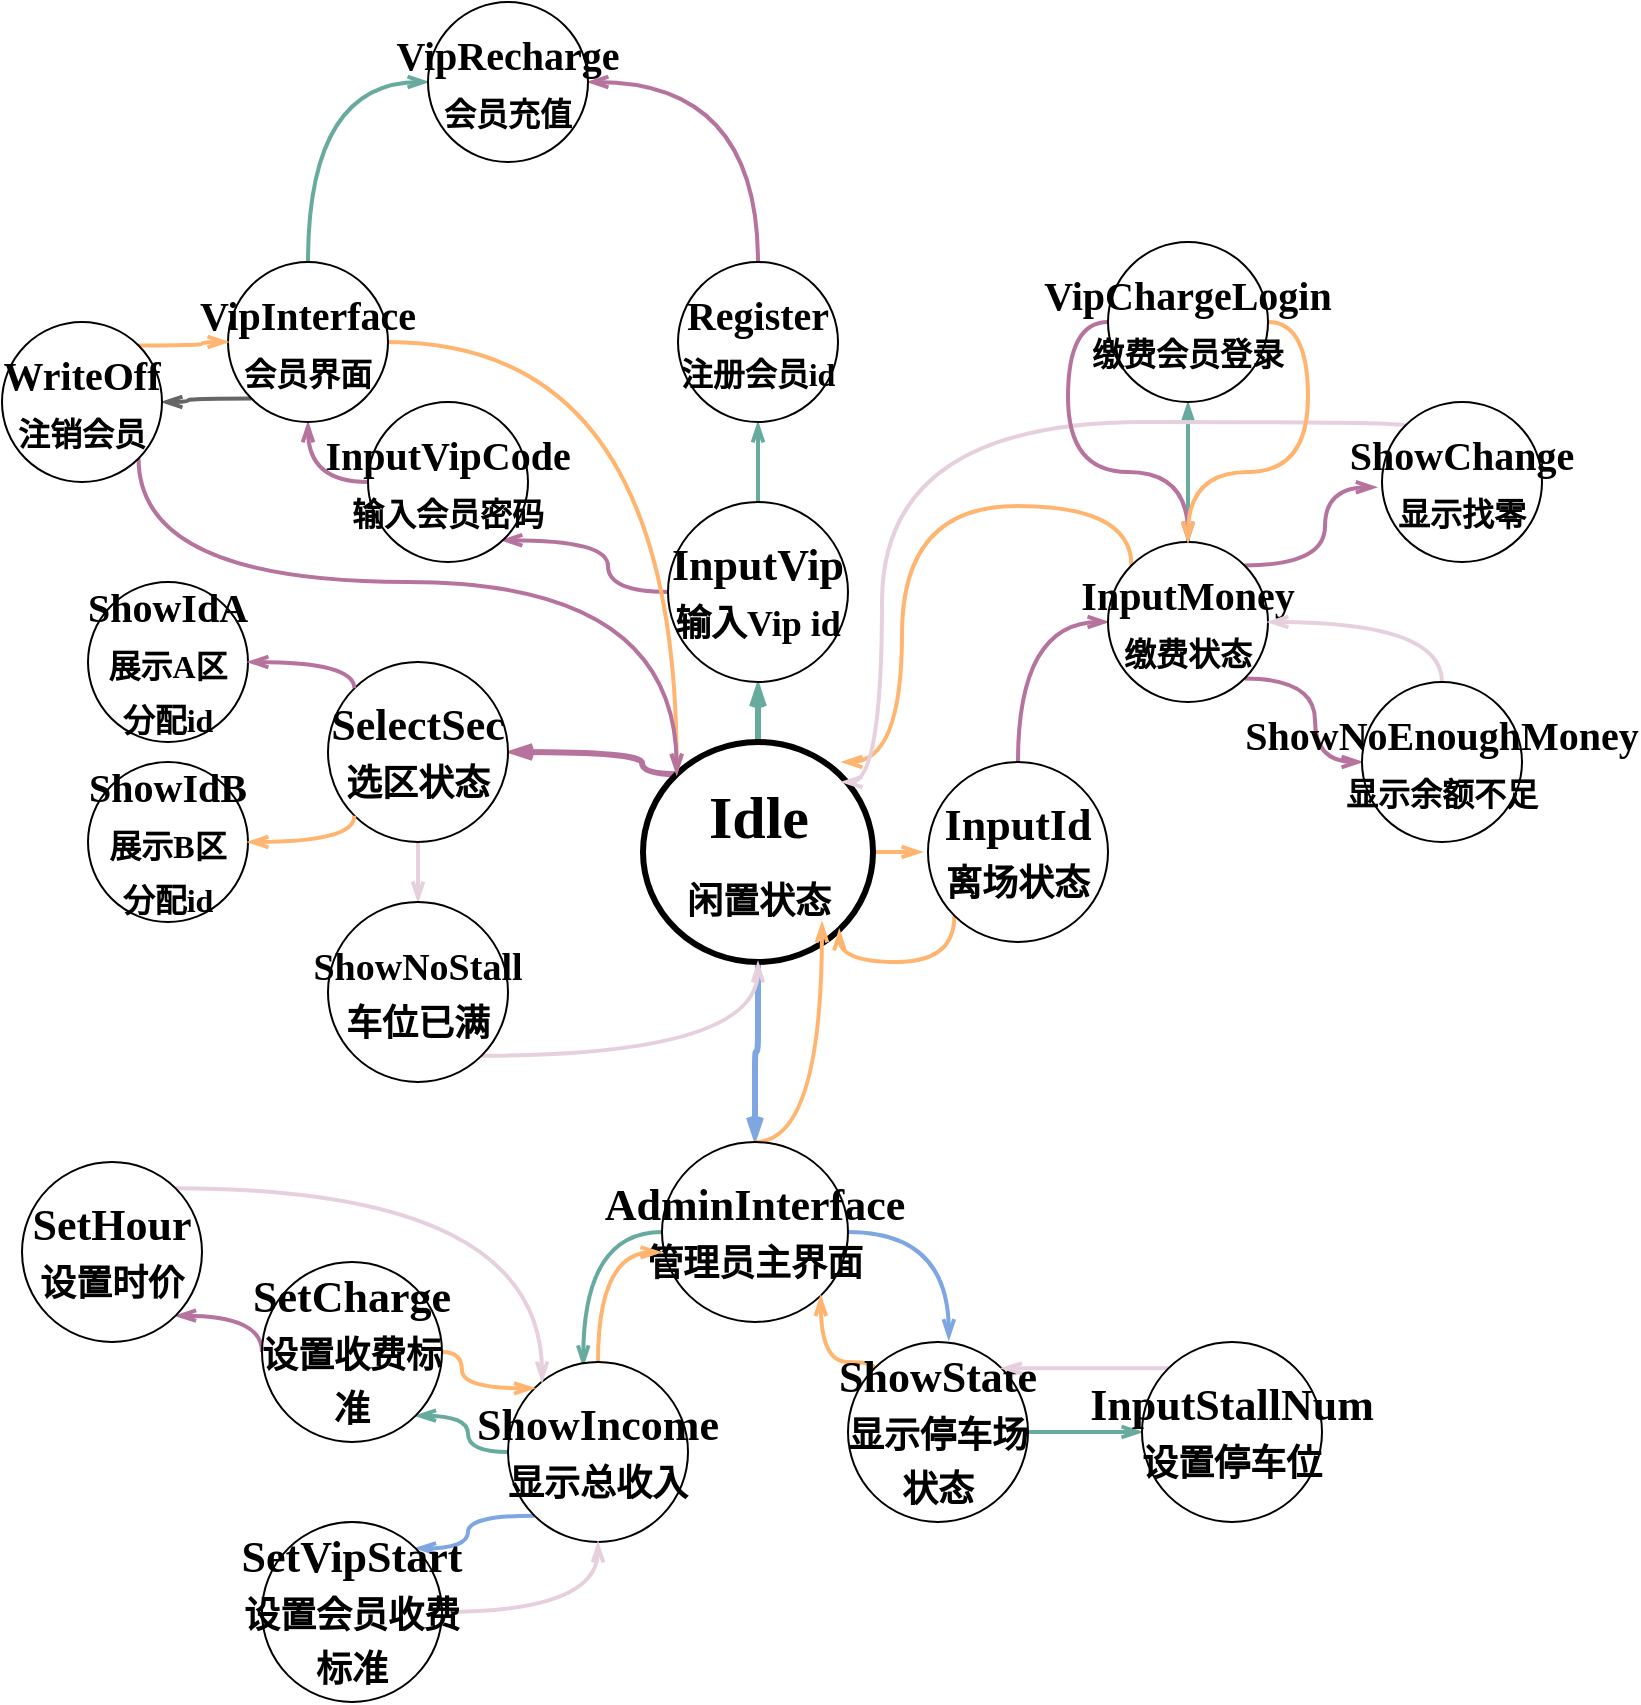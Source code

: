 <mxfile version="15.8.7" type="device"><diagram id="J3SOKHLj8s4Sctu53qfo" name="Page-1"><mxGraphModel dx="946" dy="672" grid="1" gridSize="10" guides="1" tooltips="1" connect="1" arrows="1" fold="1" page="1" pageScale="1" pageWidth="850" pageHeight="1100" math="0" shadow="0"><root><mxCell id="0"/><mxCell id="1" parent="0"/><mxCell id="AlDYD5h6avpdt_IBme0L-12" style="edgeStyle=orthogonalEdgeStyle;orthogonalLoop=1;jettySize=auto;html=1;exitX=0;exitY=0;exitDx=0;exitDy=0;entryX=1;entryY=0.5;entryDx=0;entryDy=0;fontFamily=Times New Roman;fontSize=18;fontColor=#000000;strokeColor=#B5739D;strokeWidth=3;endArrow=openThin;endFill=0;curved=1;" parent="1" source="AlDYD5h6avpdt_IBme0L-1" target="AlDYD5h6avpdt_IBme0L-2" edge="1"><mxGeometry relative="1" as="geometry"><Array as="points"><mxPoint x="480" y="465"/></Array></mxGeometry></mxCell><mxCell id="AlDYD5h6avpdt_IBme0L-23" style="edgeStyle=orthogonalEdgeStyle;rounded=1;orthogonalLoop=1;jettySize=auto;html=1;exitX=0.5;exitY=0;exitDx=0;exitDy=0;entryX=0.5;entryY=1;entryDx=0;entryDy=0;fontFamily=Times New Roman;fontSize=10;fontColor=#000000;endArrow=openThin;endFill=0;strokeColor=#67AB9F;strokeWidth=3;" parent="1" source="AlDYD5h6avpdt_IBme0L-1" target="AlDYD5h6avpdt_IBme0L-22" edge="1"><mxGeometry relative="1" as="geometry"/></mxCell><mxCell id="AlDYD5h6avpdt_IBme0L-25" style="edgeStyle=orthogonalEdgeStyle;rounded=1;orthogonalLoop=1;jettySize=auto;html=1;exitX=0.5;exitY=1;exitDx=0;exitDy=0;entryX=0.5;entryY=0;entryDx=0;entryDy=0;fontFamily=Times New Roman;fontSize=10;fontColor=#000000;endArrow=openThin;endFill=0;strokeColor=#7EA6E0;strokeWidth=3;" parent="1" source="AlDYD5h6avpdt_IBme0L-1" target="AlDYD5h6avpdt_IBme0L-24" edge="1"><mxGeometry relative="1" as="geometry"/></mxCell><mxCell id="AlDYD5h6avpdt_IBme0L-90" style="edgeStyle=orthogonalEdgeStyle;curved=1;orthogonalLoop=1;jettySize=auto;html=1;exitX=1;exitY=0.5;exitDx=0;exitDy=0;shadow=0;fontFamily=Times New Roman;fontSize=9;fontColor=#000000;endArrow=openThin;endFill=0;strokeColor=#FFB570;strokeWidth=2;" parent="1" source="AlDYD5h6avpdt_IBme0L-1" edge="1"><mxGeometry relative="1" as="geometry"><mxPoint x="620" y="515.143" as="targetPoint"/></mxGeometry></mxCell><mxCell id="AlDYD5h6avpdt_IBme0L-1" value="&lt;h3&gt;&lt;b&gt;&lt;font style=&quot;font-size: 30px&quot; face=&quot;Times New Roman&quot;&gt;Idle&lt;/font&gt;&lt;/b&gt;&lt;/h3&gt;&lt;h3&gt;&lt;b style=&quot;font-family: &amp;#34;times new roman&amp;#34;&quot;&gt;&lt;font style=&quot;font-size: 18px&quot;&gt;闲置状态&lt;/font&gt;&lt;/b&gt;&lt;/h3&gt;" style="ellipse;whiteSpace=wrap;html=1;strokeWidth=3;" parent="1" vertex="1"><mxGeometry x="480.5" y="460" width="115" height="110" as="geometry"/></mxCell><mxCell id="AlDYD5h6avpdt_IBme0L-34" style="edgeStyle=orthogonalEdgeStyle;rounded=1;orthogonalLoop=1;jettySize=auto;html=1;exitX=0.5;exitY=1;exitDx=0;exitDy=0;entryX=0.5;entryY=0;entryDx=0;entryDy=0;fontFamily=Times New Roman;fontSize=15;fontColor=#000000;endArrow=openThin;endFill=0;strokeColor=#E6D0DE;strokeWidth=2;" parent="1" source="AlDYD5h6avpdt_IBme0L-2" target="AlDYD5h6avpdt_IBme0L-15" edge="1"><mxGeometry relative="1" as="geometry"/></mxCell><mxCell id="AlDYD5h6avpdt_IBme0L-2" value="&lt;b&gt;&lt;font&gt;&lt;font style=&quot;font-size: 22px&quot;&gt;SelectSec&lt;/font&gt;&lt;br&gt;&lt;font style=&quot;font-size: 18px&quot;&gt;选区状态&lt;/font&gt;&lt;br&gt;&lt;/font&gt;&lt;/b&gt;" style="ellipse;whiteSpace=wrap;html=1;fontFamily=Times New Roman;fontSize=23;strokeWidth=1;" parent="1" vertex="1"><mxGeometry x="323" y="420" width="90" height="90" as="geometry"/></mxCell><mxCell id="AlDYD5h6avpdt_IBme0L-42" style="edgeStyle=orthogonalEdgeStyle;curved=1;rounded=1;orthogonalLoop=1;jettySize=auto;html=1;exitX=1;exitY=1;exitDx=0;exitDy=0;entryX=0.5;entryY=1;entryDx=0;entryDy=0;shadow=0;fontFamily=Times New Roman;fontSize=15;fontColor=#000000;endArrow=openThin;endFill=0;strokeColor=#E6D0DE;strokeWidth=2;" parent="1" source="AlDYD5h6avpdt_IBme0L-15" target="AlDYD5h6avpdt_IBme0L-1" edge="1"><mxGeometry relative="1" as="geometry"/></mxCell><mxCell id="AlDYD5h6avpdt_IBme0L-15" value="&lt;b&gt;&lt;font&gt;&lt;font style=&quot;font-size: 19px&quot;&gt;ShowNoStall&lt;/font&gt;&lt;br&gt;&lt;span style=&quot;font-size: 18px&quot;&gt;车位已满&lt;/span&gt;&lt;br&gt;&lt;/font&gt;&lt;/b&gt;" style="ellipse;whiteSpace=wrap;html=1;fontFamily=Times New Roman;fontSize=23;strokeWidth=1;" parent="1" vertex="1"><mxGeometry x="323" y="540" width="90" height="90" as="geometry"/></mxCell><mxCell id="AlDYD5h6avpdt_IBme0L-85" style="edgeStyle=orthogonalEdgeStyle;curved=1;orthogonalLoop=1;jettySize=auto;html=1;exitX=0.5;exitY=0;exitDx=0;exitDy=0;entryX=0;entryY=0.5;entryDx=0;entryDy=0;shadow=0;fontFamily=Times New Roman;fontSize=9;fontColor=#000000;endArrow=openThin;endFill=0;strokeColor=#B5739D;strokeWidth=2;" parent="1" source="AlDYD5h6avpdt_IBme0L-19" target="AlDYD5h6avpdt_IBme0L-84" edge="1"><mxGeometry relative="1" as="geometry"/></mxCell><mxCell id="AlDYD5h6avpdt_IBme0L-93" style="edgeStyle=orthogonalEdgeStyle;curved=1;orthogonalLoop=1;jettySize=auto;html=1;exitX=0;exitY=1;exitDx=0;exitDy=0;entryX=1;entryY=1;entryDx=0;entryDy=0;shadow=0;fontFamily=Times New Roman;fontSize=9;fontColor=#000000;endArrow=openThin;endFill=0;strokeColor=#FFB570;strokeWidth=2;" parent="1" source="AlDYD5h6avpdt_IBme0L-19" target="AlDYD5h6avpdt_IBme0L-1" edge="1"><mxGeometry relative="1" as="geometry"><Array as="points"><mxPoint x="636" y="570"/><mxPoint x="579" y="570"/></Array></mxGeometry></mxCell><mxCell id="AlDYD5h6avpdt_IBme0L-19" value="&lt;b&gt;&lt;font&gt;&lt;span style=&quot;font-size: 22px&quot;&gt;InputId&lt;/span&gt;&lt;br&gt;&lt;font style=&quot;font-size: 18px&quot;&gt;离场状态&lt;/font&gt;&lt;br&gt;&lt;/font&gt;&lt;/b&gt;" style="ellipse;whiteSpace=wrap;html=1;fontFamily=Times New Roman;fontSize=23;strokeWidth=1;" parent="1" vertex="1"><mxGeometry x="623" y="470" width="90" height="90" as="geometry"/></mxCell><mxCell id="AlDYD5h6avpdt_IBme0L-50" style="edgeStyle=orthogonalEdgeStyle;curved=1;rounded=1;orthogonalLoop=1;jettySize=auto;html=1;entryX=0.837;entryY=0.864;entryDx=0;entryDy=0;entryPerimeter=0;shadow=0;fontFamily=Times New Roman;fontSize=9;fontColor=#000000;endArrow=openThin;endFill=0;strokeColor=#B5739D;strokeWidth=2;" parent="1" source="AlDYD5h6avpdt_IBme0L-22" target="AlDYD5h6avpdt_IBme0L-43" edge="1"><mxGeometry relative="1" as="geometry"><Array as="points"><mxPoint x="463" y="385"/><mxPoint x="463" y="359"/></Array></mxGeometry></mxCell><mxCell id="AlDYD5h6avpdt_IBme0L-53" style="edgeStyle=orthogonalEdgeStyle;curved=1;rounded=1;orthogonalLoop=1;jettySize=auto;html=1;exitX=0.5;exitY=0;exitDx=0;exitDy=0;entryX=0.5;entryY=1;entryDx=0;entryDy=0;shadow=0;fontFamily=Times New Roman;fontSize=9;fontColor=#000000;endArrow=openThin;endFill=0;strokeColor=#67AB9F;strokeWidth=2;" parent="1" source="AlDYD5h6avpdt_IBme0L-22" target="AlDYD5h6avpdt_IBme0L-52" edge="1"><mxGeometry relative="1" as="geometry"/></mxCell><mxCell id="AlDYD5h6avpdt_IBme0L-22" value="&lt;b&gt;&lt;font&gt;&lt;span style=&quot;font-size: 22px&quot;&gt;InputVip&lt;/span&gt;&lt;br&gt;&lt;span style=&quot;font-size: 18px&quot;&gt;输入Vip id&lt;/span&gt;&lt;br&gt;&lt;/font&gt;&lt;/b&gt;" style="ellipse;whiteSpace=wrap;html=1;fontFamily=Times New Roman;fontSize=23;strokeWidth=1;" parent="1" vertex="1"><mxGeometry x="493" y="340" width="90" height="90" as="geometry"/></mxCell><mxCell id="AlDYD5h6avpdt_IBme0L-122" style="edgeStyle=orthogonalEdgeStyle;curved=1;orthogonalLoop=1;jettySize=auto;html=1;exitX=0.5;exitY=0;exitDx=0;exitDy=0;shadow=0;fontFamily=Times New Roman;fontSize=7;fontColor=#000000;endArrow=openThin;endFill=0;strokeColor=#FFB570;strokeWidth=2;" parent="1" source="AlDYD5h6avpdt_IBme0L-24" edge="1"><mxGeometry relative="1" as="geometry"><mxPoint x="570" y="550" as="targetPoint"/><Array as="points"><mxPoint x="570" y="660"/></Array></mxGeometry></mxCell><mxCell id="AlDYD5h6avpdt_IBme0L-126" style="edgeStyle=orthogonalEdgeStyle;curved=1;orthogonalLoop=1;jettySize=auto;html=1;exitX=0;exitY=0.5;exitDx=0;exitDy=0;entryX=0.418;entryY=0.022;entryDx=0;entryDy=0;entryPerimeter=0;shadow=0;fontFamily=Times New Roman;fontSize=7;fontColor=#000000;endArrow=openThin;endFill=0;strokeColor=#67AB9F;strokeWidth=2;" parent="1" source="AlDYD5h6avpdt_IBme0L-24" target="AlDYD5h6avpdt_IBme0L-123" edge="1"><mxGeometry relative="1" as="geometry"/></mxCell><mxCell id="AlDYD5h6avpdt_IBme0L-127" style="edgeStyle=orthogonalEdgeStyle;curved=1;orthogonalLoop=1;jettySize=auto;html=1;exitX=1;exitY=0.5;exitDx=0;exitDy=0;entryX=0.56;entryY=-0.013;entryDx=0;entryDy=0;entryPerimeter=0;shadow=0;fontFamily=Times New Roman;fontSize=7;fontColor=#000000;endArrow=openThin;endFill=0;strokeColor=#7EA6E0;strokeWidth=2;" parent="1" source="AlDYD5h6avpdt_IBme0L-24" target="AlDYD5h6avpdt_IBme0L-124" edge="1"><mxGeometry relative="1" as="geometry"/></mxCell><mxCell id="AlDYD5h6avpdt_IBme0L-24" value="&lt;b&gt;&lt;font&gt;&lt;span style=&quot;font-size: 22px&quot;&gt;AdminInterface&lt;/span&gt;&lt;br&gt;&lt;span style=&quot;font-size: 18px&quot;&gt;管理员主界面&lt;/span&gt;&lt;br&gt;&lt;/font&gt;&lt;/b&gt;" style="ellipse;whiteSpace=wrap;html=1;fontFamily=Times New Roman;fontSize=23;strokeWidth=1;" parent="1" vertex="1"><mxGeometry x="490" y="660" width="93" height="90" as="geometry"/></mxCell><mxCell id="AlDYD5h6avpdt_IBme0L-55" style="edgeStyle=orthogonalEdgeStyle;curved=1;rounded=1;orthogonalLoop=1;jettySize=auto;html=1;exitX=0;exitY=0.5;exitDx=0;exitDy=0;shadow=0;fontFamily=Times New Roman;fontSize=9;fontColor=#000000;endArrow=openThin;endFill=0;strokeColor=#B5739D;strokeWidth=2;" parent="1" source="AlDYD5h6avpdt_IBme0L-43" target="AlDYD5h6avpdt_IBme0L-54" edge="1"><mxGeometry relative="1" as="geometry"/></mxCell><mxCell id="AlDYD5h6avpdt_IBme0L-43" value="&lt;b&gt;&lt;font style=&quot;line-height: 0.7&quot;&gt;&lt;span style=&quot;font-size: 20px&quot;&gt;InputVipCode&lt;/span&gt;&lt;br&gt;&lt;span style=&quot;font-size: 16px&quot;&gt;输入会员密码&lt;/span&gt;&lt;br&gt;&lt;/font&gt;&lt;/b&gt;" style="ellipse;whiteSpace=wrap;html=1;fontFamily=Times New Roman;fontSize=23;strokeWidth=1;" parent="1" vertex="1"><mxGeometry x="343" y="290" width="80" height="80" as="geometry"/></mxCell><mxCell id="AlDYD5h6avpdt_IBme0L-63" style="edgeStyle=orthogonalEdgeStyle;curved=1;rounded=1;orthogonalLoop=1;jettySize=auto;html=1;exitX=0.5;exitY=0;exitDx=0;exitDy=0;entryX=1;entryY=0.5;entryDx=0;entryDy=0;shadow=0;fontFamily=Times New Roman;fontSize=9;fontColor=#000000;endArrow=openThin;endFill=0;strokeColor=#B5739D;strokeWidth=2;" parent="1" source="AlDYD5h6avpdt_IBme0L-52" target="AlDYD5h6avpdt_IBme0L-65" edge="1"><mxGeometry relative="1" as="geometry"><mxPoint x="538" y="200" as="targetPoint"/></mxGeometry></mxCell><mxCell id="AlDYD5h6avpdt_IBme0L-52" value="&lt;b&gt;&lt;font style=&quot;line-height: 0.7&quot;&gt;&lt;span style=&quot;font-size: 20px&quot;&gt;Register&lt;/span&gt;&lt;br&gt;&lt;span style=&quot;font-size: 16px&quot;&gt;注册会员id&lt;/span&gt;&lt;br&gt;&lt;/font&gt;&lt;/b&gt;" style="ellipse;whiteSpace=wrap;html=1;fontFamily=Times New Roman;fontSize=23;strokeWidth=1;" parent="1" vertex="1"><mxGeometry x="498" y="220" width="80" height="80" as="geometry"/></mxCell><mxCell id="AlDYD5h6avpdt_IBme0L-69" style="edgeStyle=orthogonalEdgeStyle;curved=1;orthogonalLoop=1;jettySize=auto;html=1;exitX=1;exitY=0.5;exitDx=0;exitDy=0;shadow=0;fontFamily=Times New Roman;fontSize=9;fontColor=#000000;endArrow=openThin;endFill=0;strokeColor=#FFB570;strokeWidth=2;entryX=0;entryY=0;entryDx=0;entryDy=0;" parent="1" source="AlDYD5h6avpdt_IBme0L-54" target="AlDYD5h6avpdt_IBme0L-1" edge="1"><mxGeometry relative="1" as="geometry"><mxPoint x="493" y="460" as="targetPoint"/><Array as="points"><mxPoint x="498" y="260"/></Array></mxGeometry></mxCell><mxCell id="AlDYD5h6avpdt_IBme0L-70" style="edgeStyle=orthogonalEdgeStyle;curved=1;orthogonalLoop=1;jettySize=auto;html=1;exitX=0.5;exitY=0;exitDx=0;exitDy=0;entryX=0;entryY=0.5;entryDx=0;entryDy=0;shadow=0;fontFamily=Times New Roman;fontSize=9;fontColor=#000000;endArrow=openThin;endFill=0;strokeColor=#67AB9F;strokeWidth=2;" parent="1" source="AlDYD5h6avpdt_IBme0L-54" target="AlDYD5h6avpdt_IBme0L-65" edge="1"><mxGeometry relative="1" as="geometry"/></mxCell><mxCell id="AlDYD5h6avpdt_IBme0L-74" style="edgeStyle=orthogonalEdgeStyle;curved=1;orthogonalLoop=1;jettySize=auto;html=1;exitX=0;exitY=1;exitDx=0;exitDy=0;shadow=0;fontFamily=Times New Roman;fontSize=9;fontColor=#000000;endArrow=openThin;endFill=0;strokeColor=#666666;strokeWidth=2;" parent="1" source="AlDYD5h6avpdt_IBme0L-54" target="AlDYD5h6avpdt_IBme0L-73" edge="1"><mxGeometry relative="1" as="geometry"/></mxCell><mxCell id="AlDYD5h6avpdt_IBme0L-54" value="&lt;b&gt;&lt;font style=&quot;line-height: 0.7&quot;&gt;&lt;span style=&quot;font-size: 20px&quot;&gt;VipInterface&lt;/span&gt;&lt;br&gt;&lt;span style=&quot;font-size: 16px&quot;&gt;会员界面&lt;/span&gt;&lt;br&gt;&lt;/font&gt;&lt;/b&gt;" style="ellipse;whiteSpace=wrap;html=1;fontFamily=Times New Roman;fontSize=23;strokeWidth=1;" parent="1" vertex="1"><mxGeometry x="273" y="220" width="80" height="80" as="geometry"/></mxCell><mxCell id="AlDYD5h6avpdt_IBme0L-65" value="&lt;b&gt;&lt;font style=&quot;line-height: 0.7&quot;&gt;&lt;span style=&quot;font-size: 20px&quot;&gt;VipRecharge&lt;/span&gt;&lt;br&gt;&lt;span style=&quot;font-size: 16px&quot;&gt;会员充值&lt;/span&gt;&lt;br&gt;&lt;/font&gt;&lt;/b&gt;" style="ellipse;whiteSpace=wrap;html=1;fontFamily=Times New Roman;fontSize=23;strokeWidth=1;" parent="1" vertex="1"><mxGeometry x="373" y="90" width="80" height="80" as="geometry"/></mxCell><mxCell id="AlDYD5h6avpdt_IBme0L-76" style="edgeStyle=orthogonalEdgeStyle;curved=1;orthogonalLoop=1;jettySize=auto;html=1;exitX=1;exitY=1;exitDx=0;exitDy=0;entryX=0;entryY=0;entryDx=0;entryDy=0;shadow=0;fontFamily=Times New Roman;fontSize=9;fontColor=#000000;endArrow=openThin;endFill=0;strokeColor=#B5739D;strokeWidth=2;" parent="1" source="AlDYD5h6avpdt_IBme0L-73" target="AlDYD5h6avpdt_IBme0L-1" edge="1"><mxGeometry relative="1" as="geometry"><Array as="points"><mxPoint x="228" y="380"/><mxPoint x="497" y="380"/></Array></mxGeometry></mxCell><mxCell id="AlDYD5h6avpdt_IBme0L-77" style="edgeStyle=orthogonalEdgeStyle;curved=1;orthogonalLoop=1;jettySize=auto;html=1;exitX=1;exitY=0;exitDx=0;exitDy=0;entryX=0;entryY=0.5;entryDx=0;entryDy=0;shadow=0;fontFamily=Times New Roman;fontSize=9;fontColor=#000000;endArrow=openThin;endFill=0;strokeColor=#FFB570;strokeWidth=2;" parent="1" source="AlDYD5h6avpdt_IBme0L-73" target="AlDYD5h6avpdt_IBme0L-54" edge="1"><mxGeometry relative="1" as="geometry"/></mxCell><mxCell id="AlDYD5h6avpdt_IBme0L-73" value="&lt;b&gt;&lt;font style=&quot;line-height: 0.7&quot;&gt;&lt;span style=&quot;font-size: 20px&quot;&gt;WriteOff&lt;/span&gt;&lt;br&gt;&lt;span style=&quot;font-size: 16px&quot;&gt;注销会员&lt;/span&gt;&lt;br&gt;&lt;/font&gt;&lt;/b&gt;" style="ellipse;whiteSpace=wrap;html=1;fontFamily=Times New Roman;fontSize=23;strokeWidth=1;" parent="1" vertex="1"><mxGeometry x="160" y="250" width="80" height="80" as="geometry"/></mxCell><mxCell id="AlDYD5h6avpdt_IBme0L-99" style="edgeStyle=orthogonalEdgeStyle;curved=1;orthogonalLoop=1;jettySize=auto;html=1;exitX=1;exitY=0;exitDx=0;exitDy=0;entryX=-0.036;entryY=0.533;entryDx=0;entryDy=0;entryPerimeter=0;shadow=0;fontFamily=Times New Roman;fontSize=9;fontColor=#000000;endArrow=openThin;endFill=0;strokeColor=#B5739D;strokeWidth=2;" parent="1" source="AlDYD5h6avpdt_IBme0L-84" target="AlDYD5h6avpdt_IBme0L-97" edge="1"><mxGeometry relative="1" as="geometry"/></mxCell><mxCell id="AlDYD5h6avpdt_IBme0L-100" style="edgeStyle=orthogonalEdgeStyle;curved=1;orthogonalLoop=1;jettySize=auto;html=1;exitX=1;exitY=1;exitDx=0;exitDy=0;shadow=0;fontFamily=Times New Roman;fontSize=9;fontColor=#000000;endArrow=openThin;endFill=0;strokeColor=#B5739D;strokeWidth=2;" parent="1" source="AlDYD5h6avpdt_IBme0L-84" target="AlDYD5h6avpdt_IBme0L-98" edge="1"><mxGeometry relative="1" as="geometry"/></mxCell><mxCell id="AlDYD5h6avpdt_IBme0L-104" style="edgeStyle=orthogonalEdgeStyle;curved=1;orthogonalLoop=1;jettySize=auto;html=1;exitX=0;exitY=0;exitDx=0;exitDy=0;shadow=0;fontFamily=Times New Roman;fontSize=7;fontColor=#000000;endArrow=openThin;endFill=0;strokeColor=#FFB570;strokeWidth=2;" parent="1" source="AlDYD5h6avpdt_IBme0L-84" edge="1"><mxGeometry relative="1" as="geometry"><mxPoint x="580" y="470" as="targetPoint"/><Array as="points"><mxPoint x="610" y="342"/><mxPoint x="610" y="470"/></Array></mxGeometry></mxCell><mxCell id="AlDYD5h6avpdt_IBme0L-107" style="edgeStyle=orthogonalEdgeStyle;curved=1;orthogonalLoop=1;jettySize=auto;html=1;exitX=0.5;exitY=0;exitDx=0;exitDy=0;entryX=0.5;entryY=1;entryDx=0;entryDy=0;shadow=0;fontFamily=Times New Roman;fontSize=7;fontColor=#000000;endArrow=openThin;endFill=0;strokeColor=#67AB9F;strokeWidth=2;" parent="1" source="AlDYD5h6avpdt_IBme0L-84" target="AlDYD5h6avpdt_IBme0L-105" edge="1"><mxGeometry relative="1" as="geometry"/></mxCell><mxCell id="AlDYD5h6avpdt_IBme0L-84" value="&lt;b&gt;&lt;font style=&quot;line-height: 0.7&quot;&gt;&lt;span style=&quot;font-size: 20px&quot;&gt;InputMoney&lt;/span&gt;&lt;br&gt;&lt;span style=&quot;font-size: 16px&quot;&gt;缴费状态&lt;/span&gt;&lt;br&gt;&lt;/font&gt;&lt;/b&gt;" style="ellipse;whiteSpace=wrap;html=1;fontFamily=Times New Roman;fontSize=23;strokeWidth=1;" parent="1" vertex="1"><mxGeometry x="713" y="360" width="80" height="80" as="geometry"/></mxCell><mxCell id="AlDYD5h6avpdt_IBme0L-110" style="edgeStyle=orthogonalEdgeStyle;curved=1;orthogonalLoop=1;jettySize=auto;html=1;exitX=0;exitY=0;exitDx=0;exitDy=0;shadow=0;fontFamily=Times New Roman;fontSize=7;fontColor=#000000;endArrow=openThin;endFill=0;strokeColor=#E6D0DE;strokeWidth=2;" parent="1" source="AlDYD5h6avpdt_IBme0L-97" edge="1"><mxGeometry relative="1" as="geometry"><mxPoint x="580" y="480" as="targetPoint"/><Array as="points"><mxPoint x="862" y="300"/><mxPoint x="600" y="300"/><mxPoint x="600" y="480"/></Array></mxGeometry></mxCell><mxCell id="AlDYD5h6avpdt_IBme0L-97" value="&lt;b&gt;&lt;font style=&quot;line-height: 0.7&quot;&gt;&lt;span style=&quot;font-size: 20px&quot;&gt;ShowChange&lt;/span&gt;&lt;br&gt;&lt;span style=&quot;font-size: 16px&quot;&gt;显示找零&lt;/span&gt;&lt;br&gt;&lt;/font&gt;&lt;/b&gt;" style="ellipse;whiteSpace=wrap;html=1;fontFamily=Times New Roman;fontSize=23;strokeWidth=1;" parent="1" vertex="1"><mxGeometry x="850" y="290" width="80" height="80" as="geometry"/></mxCell><mxCell id="AlDYD5h6avpdt_IBme0L-109" style="edgeStyle=orthogonalEdgeStyle;curved=1;orthogonalLoop=1;jettySize=auto;html=1;exitX=0.5;exitY=0;exitDx=0;exitDy=0;shadow=0;fontFamily=Times New Roman;fontSize=7;fontColor=#000000;endArrow=openThin;endFill=0;strokeColor=#E6D0DE;strokeWidth=2;" parent="1" source="AlDYD5h6avpdt_IBme0L-98" target="AlDYD5h6avpdt_IBme0L-84" edge="1"><mxGeometry relative="1" as="geometry"/></mxCell><mxCell id="AlDYD5h6avpdt_IBme0L-98" value="&lt;b&gt;&lt;font style=&quot;line-height: 0.7&quot;&gt;&lt;span style=&quot;font-size: 20px&quot;&gt;ShowNoEnoughMoney&lt;/span&gt;&lt;br&gt;&lt;span style=&quot;font-size: 16px&quot;&gt;显示余额不足&lt;/span&gt;&lt;br&gt;&lt;/font&gt;&lt;/b&gt;" style="ellipse;whiteSpace=wrap;html=1;fontFamily=Times New Roman;fontSize=23;strokeWidth=1;" parent="1" vertex="1"><mxGeometry x="840" y="430" width="80" height="80" as="geometry"/></mxCell><mxCell id="AlDYD5h6avpdt_IBme0L-116" style="edgeStyle=orthogonalEdgeStyle;curved=1;orthogonalLoop=1;jettySize=auto;html=1;exitX=0;exitY=0.5;exitDx=0;exitDy=0;shadow=0;fontFamily=Times New Roman;fontSize=7;fontColor=#000000;endArrow=openThin;endFill=0;strokeColor=#B5739D;strokeWidth=2;" parent="1" source="AlDYD5h6avpdt_IBme0L-105" target="AlDYD5h6avpdt_IBme0L-84" edge="1"><mxGeometry relative="1" as="geometry"/></mxCell><mxCell id="AlDYD5h6avpdt_IBme0L-118" style="edgeStyle=orthogonalEdgeStyle;curved=1;orthogonalLoop=1;jettySize=auto;html=1;exitX=1;exitY=0.5;exitDx=0;exitDy=0;entryX=0.5;entryY=0;entryDx=0;entryDy=0;shadow=0;fontFamily=Times New Roman;fontSize=7;fontColor=#000000;endArrow=openThin;endFill=0;strokeColor=#FFB570;strokeWidth=2;" parent="1" source="AlDYD5h6avpdt_IBme0L-105" target="AlDYD5h6avpdt_IBme0L-84" edge="1"><mxGeometry relative="1" as="geometry"/></mxCell><mxCell id="AlDYD5h6avpdt_IBme0L-105" value="&lt;b&gt;&lt;font style=&quot;line-height: 0.7&quot;&gt;&lt;span style=&quot;font-size: 20px&quot;&gt;VipChargeLogin&lt;/span&gt;&lt;br&gt;&lt;span style=&quot;font-size: 16px&quot;&gt;缴费会员登录&lt;/span&gt;&lt;br&gt;&lt;/font&gt;&lt;/b&gt;" style="ellipse;whiteSpace=wrap;html=1;fontFamily=Times New Roman;fontSize=23;strokeWidth=1;" parent="1" vertex="1"><mxGeometry x="713" y="210" width="80" height="80" as="geometry"/></mxCell><mxCell id="AlDYD5h6avpdt_IBme0L-128" style="edgeStyle=orthogonalEdgeStyle;curved=1;orthogonalLoop=1;jettySize=auto;html=1;exitX=0.5;exitY=0;exitDx=0;exitDy=0;entryX=-0.006;entryY=0.613;entryDx=0;entryDy=0;entryPerimeter=0;shadow=0;fontFamily=Times New Roman;fontSize=7;fontColor=#000000;endArrow=openThin;endFill=0;strokeColor=#FFB570;strokeWidth=2;" parent="1" source="AlDYD5h6avpdt_IBme0L-123" target="AlDYD5h6avpdt_IBme0L-24" edge="1"><mxGeometry relative="1" as="geometry"/></mxCell><mxCell id="AlDYD5h6avpdt_IBme0L-132" style="edgeStyle=orthogonalEdgeStyle;curved=1;orthogonalLoop=1;jettySize=auto;html=1;exitX=0;exitY=0.5;exitDx=0;exitDy=0;entryX=1;entryY=1;entryDx=0;entryDy=0;shadow=0;fontFamily=Times New Roman;fontSize=7;fontColor=#000000;endArrow=openThin;endFill=0;strokeColor=#67AB9F;strokeWidth=2;" parent="1" source="AlDYD5h6avpdt_IBme0L-123" target="AlDYD5h6avpdt_IBme0L-129" edge="1"><mxGeometry relative="1" as="geometry"/></mxCell><mxCell id="AlDYD5h6avpdt_IBme0L-133" style="edgeStyle=orthogonalEdgeStyle;curved=1;orthogonalLoop=1;jettySize=auto;html=1;exitX=0;exitY=1;exitDx=0;exitDy=0;entryX=1;entryY=0;entryDx=0;entryDy=0;shadow=0;fontFamily=Times New Roman;fontSize=7;fontColor=#000000;endArrow=openThin;endFill=0;strokeColor=#7EA6E0;strokeWidth=2;" parent="1" source="AlDYD5h6avpdt_IBme0L-123" target="AlDYD5h6avpdt_IBme0L-130" edge="1"><mxGeometry relative="1" as="geometry"/></mxCell><mxCell id="AlDYD5h6avpdt_IBme0L-123" value="&lt;b&gt;&lt;font&gt;&lt;span style=&quot;font-size: 22px&quot;&gt;ShowIncome&lt;/span&gt;&lt;br&gt;&lt;span style=&quot;font-size: 18px&quot;&gt;显示总收入&lt;/span&gt;&lt;br&gt;&lt;/font&gt;&lt;/b&gt;" style="ellipse;whiteSpace=wrap;html=1;fontFamily=Times New Roman;fontSize=23;strokeWidth=1;" parent="1" vertex="1"><mxGeometry x="413" y="770" width="90" height="90" as="geometry"/></mxCell><mxCell id="AlDYD5h6avpdt_IBme0L-141" style="edgeStyle=orthogonalEdgeStyle;curved=1;orthogonalLoop=1;jettySize=auto;html=1;exitX=0;exitY=0;exitDx=0;exitDy=0;entryX=1;entryY=1;entryDx=0;entryDy=0;shadow=0;fontFamily=Times New Roman;fontSize=7;fontColor=#000000;endArrow=openThin;endFill=0;strokeColor=#FFB570;strokeWidth=2;" parent="1" source="AlDYD5h6avpdt_IBme0L-124" target="AlDYD5h6avpdt_IBme0L-24" edge="1"><mxGeometry relative="1" as="geometry"><Array as="points"><mxPoint x="596" y="770"/><mxPoint x="569" y="770"/></Array></mxGeometry></mxCell><mxCell id="AlDYD5h6avpdt_IBme0L-143" style="edgeStyle=orthogonalEdgeStyle;curved=1;orthogonalLoop=1;jettySize=auto;html=1;exitX=1;exitY=0.5;exitDx=0;exitDy=0;shadow=0;fontFamily=Times New Roman;fontSize=7;fontColor=#000000;endArrow=openThin;endFill=0;strokeColor=#67AB9F;strokeWidth=2;" parent="1" source="AlDYD5h6avpdt_IBme0L-124" target="AlDYD5h6avpdt_IBme0L-142" edge="1"><mxGeometry relative="1" as="geometry"/></mxCell><mxCell id="AlDYD5h6avpdt_IBme0L-124" value="&lt;b&gt;&lt;font&gt;&lt;span style=&quot;font-size: 22px&quot;&gt;ShowState&lt;/span&gt;&lt;br&gt;&lt;span style=&quot;font-size: 18px&quot;&gt;显示停车场状态&lt;/span&gt;&lt;br&gt;&lt;/font&gt;&lt;/b&gt;" style="ellipse;whiteSpace=wrap;html=1;fontFamily=Times New Roman;fontSize=23;strokeWidth=1;" parent="1" vertex="1"><mxGeometry x="583" y="760" width="90" height="90" as="geometry"/></mxCell><mxCell id="AlDYD5h6avpdt_IBme0L-137" style="edgeStyle=orthogonalEdgeStyle;curved=1;orthogonalLoop=1;jettySize=auto;html=1;exitX=1;exitY=0.5;exitDx=0;exitDy=0;entryX=0;entryY=0;entryDx=0;entryDy=0;shadow=0;fontFamily=Times New Roman;fontSize=7;fontColor=#000000;endArrow=openThin;endFill=0;strokeColor=#FFB570;strokeWidth=2;" parent="1" source="AlDYD5h6avpdt_IBme0L-129" target="AlDYD5h6avpdt_IBme0L-123" edge="1"><mxGeometry relative="1" as="geometry"><Array as="points"><mxPoint x="390" y="765"/><mxPoint x="390" y="783"/></Array></mxGeometry></mxCell><mxCell id="AlDYD5h6avpdt_IBme0L-139" style="edgeStyle=orthogonalEdgeStyle;curved=1;orthogonalLoop=1;jettySize=auto;html=1;exitX=0;exitY=0.5;exitDx=0;exitDy=0;entryX=1;entryY=1;entryDx=0;entryDy=0;shadow=0;fontFamily=Times New Roman;fontSize=7;fontColor=#000000;endArrow=openThin;endFill=0;strokeColor=#B5739D;strokeWidth=2;" parent="1" source="AlDYD5h6avpdt_IBme0L-129" target="AlDYD5h6avpdt_IBme0L-134" edge="1"><mxGeometry relative="1" as="geometry"><Array as="points"><mxPoint x="290" y="747"/></Array></mxGeometry></mxCell><mxCell id="AlDYD5h6avpdt_IBme0L-129" value="&lt;b&gt;&lt;font&gt;&lt;span style=&quot;font-size: 22px&quot;&gt;SetCharge&lt;/span&gt;&lt;br&gt;&lt;span style=&quot;font-size: 18px&quot;&gt;设置收费标准&lt;/span&gt;&lt;br&gt;&lt;/font&gt;&lt;/b&gt;" style="ellipse;whiteSpace=wrap;html=1;fontFamily=Times New Roman;fontSize=23;strokeWidth=1;" parent="1" vertex="1"><mxGeometry x="290" y="720" width="90" height="90" as="geometry"/></mxCell><mxCell id="AlDYD5h6avpdt_IBme0L-140" style="edgeStyle=orthogonalEdgeStyle;curved=1;orthogonalLoop=1;jettySize=auto;html=1;exitX=1;exitY=0.5;exitDx=0;exitDy=0;entryX=0.5;entryY=1;entryDx=0;entryDy=0;shadow=0;fontFamily=Times New Roman;fontSize=7;fontColor=#000000;endArrow=openThin;endFill=0;strokeColor=#E6D0DE;strokeWidth=2;" parent="1" source="AlDYD5h6avpdt_IBme0L-130" target="AlDYD5h6avpdt_IBme0L-123" edge="1"><mxGeometry relative="1" as="geometry"/></mxCell><mxCell id="AlDYD5h6avpdt_IBme0L-130" value="&lt;b&gt;&lt;font&gt;&lt;span style=&quot;font-size: 22px&quot;&gt;SetVipStart&lt;/span&gt;&lt;br&gt;&lt;span style=&quot;font-size: 18px&quot;&gt;设置会员收费标准&lt;/span&gt;&lt;br&gt;&lt;/font&gt;&lt;/b&gt;" style="ellipse;whiteSpace=wrap;html=1;fontFamily=Times New Roman;fontSize=23;strokeWidth=1;" parent="1" vertex="1"><mxGeometry x="290" y="850" width="90" height="90" as="geometry"/></mxCell><mxCell id="AlDYD5h6avpdt_IBme0L-138" style="edgeStyle=orthogonalEdgeStyle;curved=1;orthogonalLoop=1;jettySize=auto;html=1;exitX=1;exitY=0;exitDx=0;exitDy=0;shadow=0;fontFamily=Times New Roman;fontSize=7;fontColor=#000000;endArrow=openThin;endFill=0;strokeColor=#E6D0DE;strokeWidth=2;" parent="1" source="AlDYD5h6avpdt_IBme0L-134" edge="1"><mxGeometry relative="1" as="geometry"><mxPoint x="430" y="780" as="targetPoint"/></mxGeometry></mxCell><mxCell id="AlDYD5h6avpdt_IBme0L-134" value="&lt;b&gt;&lt;font&gt;&lt;span style=&quot;font-size: 22px&quot;&gt;SetHour&lt;/span&gt;&lt;br&gt;&lt;span style=&quot;font-size: 18px&quot;&gt;设置时价&lt;/span&gt;&lt;br&gt;&lt;/font&gt;&lt;/b&gt;" style="ellipse;whiteSpace=wrap;html=1;fontFamily=Times New Roman;fontSize=23;strokeWidth=1;" parent="1" vertex="1"><mxGeometry x="170" y="670" width="90" height="90" as="geometry"/></mxCell><mxCell id="AlDYD5h6avpdt_IBme0L-144" style="edgeStyle=orthogonalEdgeStyle;curved=1;orthogonalLoop=1;jettySize=auto;html=1;exitX=0;exitY=0;exitDx=0;exitDy=0;entryX=1;entryY=0;entryDx=0;entryDy=0;shadow=0;fontFamily=Times New Roman;fontSize=7;fontColor=#000000;endArrow=openThin;endFill=0;strokeColor=#E6D0DE;strokeWidth=2;" parent="1" source="AlDYD5h6avpdt_IBme0L-142" target="AlDYD5h6avpdt_IBme0L-124" edge="1"><mxGeometry relative="1" as="geometry"/></mxCell><mxCell id="AlDYD5h6avpdt_IBme0L-142" value="&lt;b&gt;&lt;font&gt;&lt;span style=&quot;font-size: 22px&quot;&gt;InputStallNum&lt;/span&gt;&lt;br&gt;&lt;span style=&quot;font-size: 18px&quot;&gt;设置停车位&lt;/span&gt;&lt;br&gt;&lt;/font&gt;&lt;/b&gt;" style="ellipse;whiteSpace=wrap;html=1;fontFamily=Times New Roman;fontSize=23;strokeWidth=1;" parent="1" vertex="1"><mxGeometry x="730" y="760" width="90" height="90" as="geometry"/></mxCell><mxCell id="KMImOhCXjFfZtXL51z-j-1" value="&lt;b&gt;&lt;font style=&quot;line-height: 0.7&quot;&gt;&lt;font style=&quot;font-size: 20px&quot;&gt;ShowIdA&lt;/font&gt;&lt;br&gt;&lt;font style=&quot;font-size: 16px&quot;&gt;展示A区&lt;br&gt;分配id&lt;/font&gt;&lt;br&gt;&lt;/font&gt;&lt;/b&gt;" style="ellipse;whiteSpace=wrap;html=1;fontFamily=Times New Roman;fontSize=23;strokeWidth=1;" vertex="1" parent="1"><mxGeometry x="203" y="380" width="80" height="80" as="geometry"/></mxCell><mxCell id="KMImOhCXjFfZtXL51z-j-2" style="edgeStyle=orthogonalEdgeStyle;orthogonalLoop=1;jettySize=auto;html=1;exitX=0;exitY=0;exitDx=0;exitDy=0;entryX=1;entryY=0.5;entryDx=0;entryDy=0;fontFamily=Times New Roman;fontSize=15;fontColor=#000000;endArrow=openThin;endFill=0;strokeColor=#B5739D;strokeWidth=2;curved=1;" edge="1" parent="1"><mxGeometry relative="1" as="geometry"><mxPoint x="336.18" y="433.18" as="sourcePoint"/><mxPoint x="283" y="420" as="targetPoint"/><Array as="points"><mxPoint x="336" y="420"/></Array></mxGeometry></mxCell><mxCell id="KMImOhCXjFfZtXL51z-j-3" value="&lt;b&gt;&lt;font style=&quot;line-height: 0.7&quot;&gt;&lt;font style=&quot;font-size: 20px&quot;&gt;ShowIdB&lt;/font&gt;&lt;br&gt;&lt;font style=&quot;font-size: 16px&quot;&gt;展示B区&lt;br&gt;分配id&lt;/font&gt;&lt;br&gt;&lt;/font&gt;&lt;/b&gt;" style="ellipse;whiteSpace=wrap;html=1;fontFamily=Times New Roman;fontSize=23;strokeWidth=1;" vertex="1" parent="1"><mxGeometry x="203" y="470" width="80" height="80" as="geometry"/></mxCell><mxCell id="KMImOhCXjFfZtXL51z-j-4" style="edgeStyle=orthogonalEdgeStyle;orthogonalLoop=1;jettySize=auto;html=1;exitX=0;exitY=1;exitDx=0;exitDy=0;entryX=1;entryY=0.5;entryDx=0;entryDy=0;fontFamily=Times New Roman;fontSize=15;fontColor=#000000;endArrow=openThin;endFill=0;strokeColor=#FFB570;strokeWidth=2;curved=1;" edge="1" parent="1"><mxGeometry relative="1" as="geometry"><mxPoint x="336.18" y="496.82" as="sourcePoint"/><mxPoint x="283" y="510.0" as="targetPoint"/><Array as="points"><mxPoint x="336" y="510"/></Array></mxGeometry></mxCell></root></mxGraphModel></diagram></mxfile>